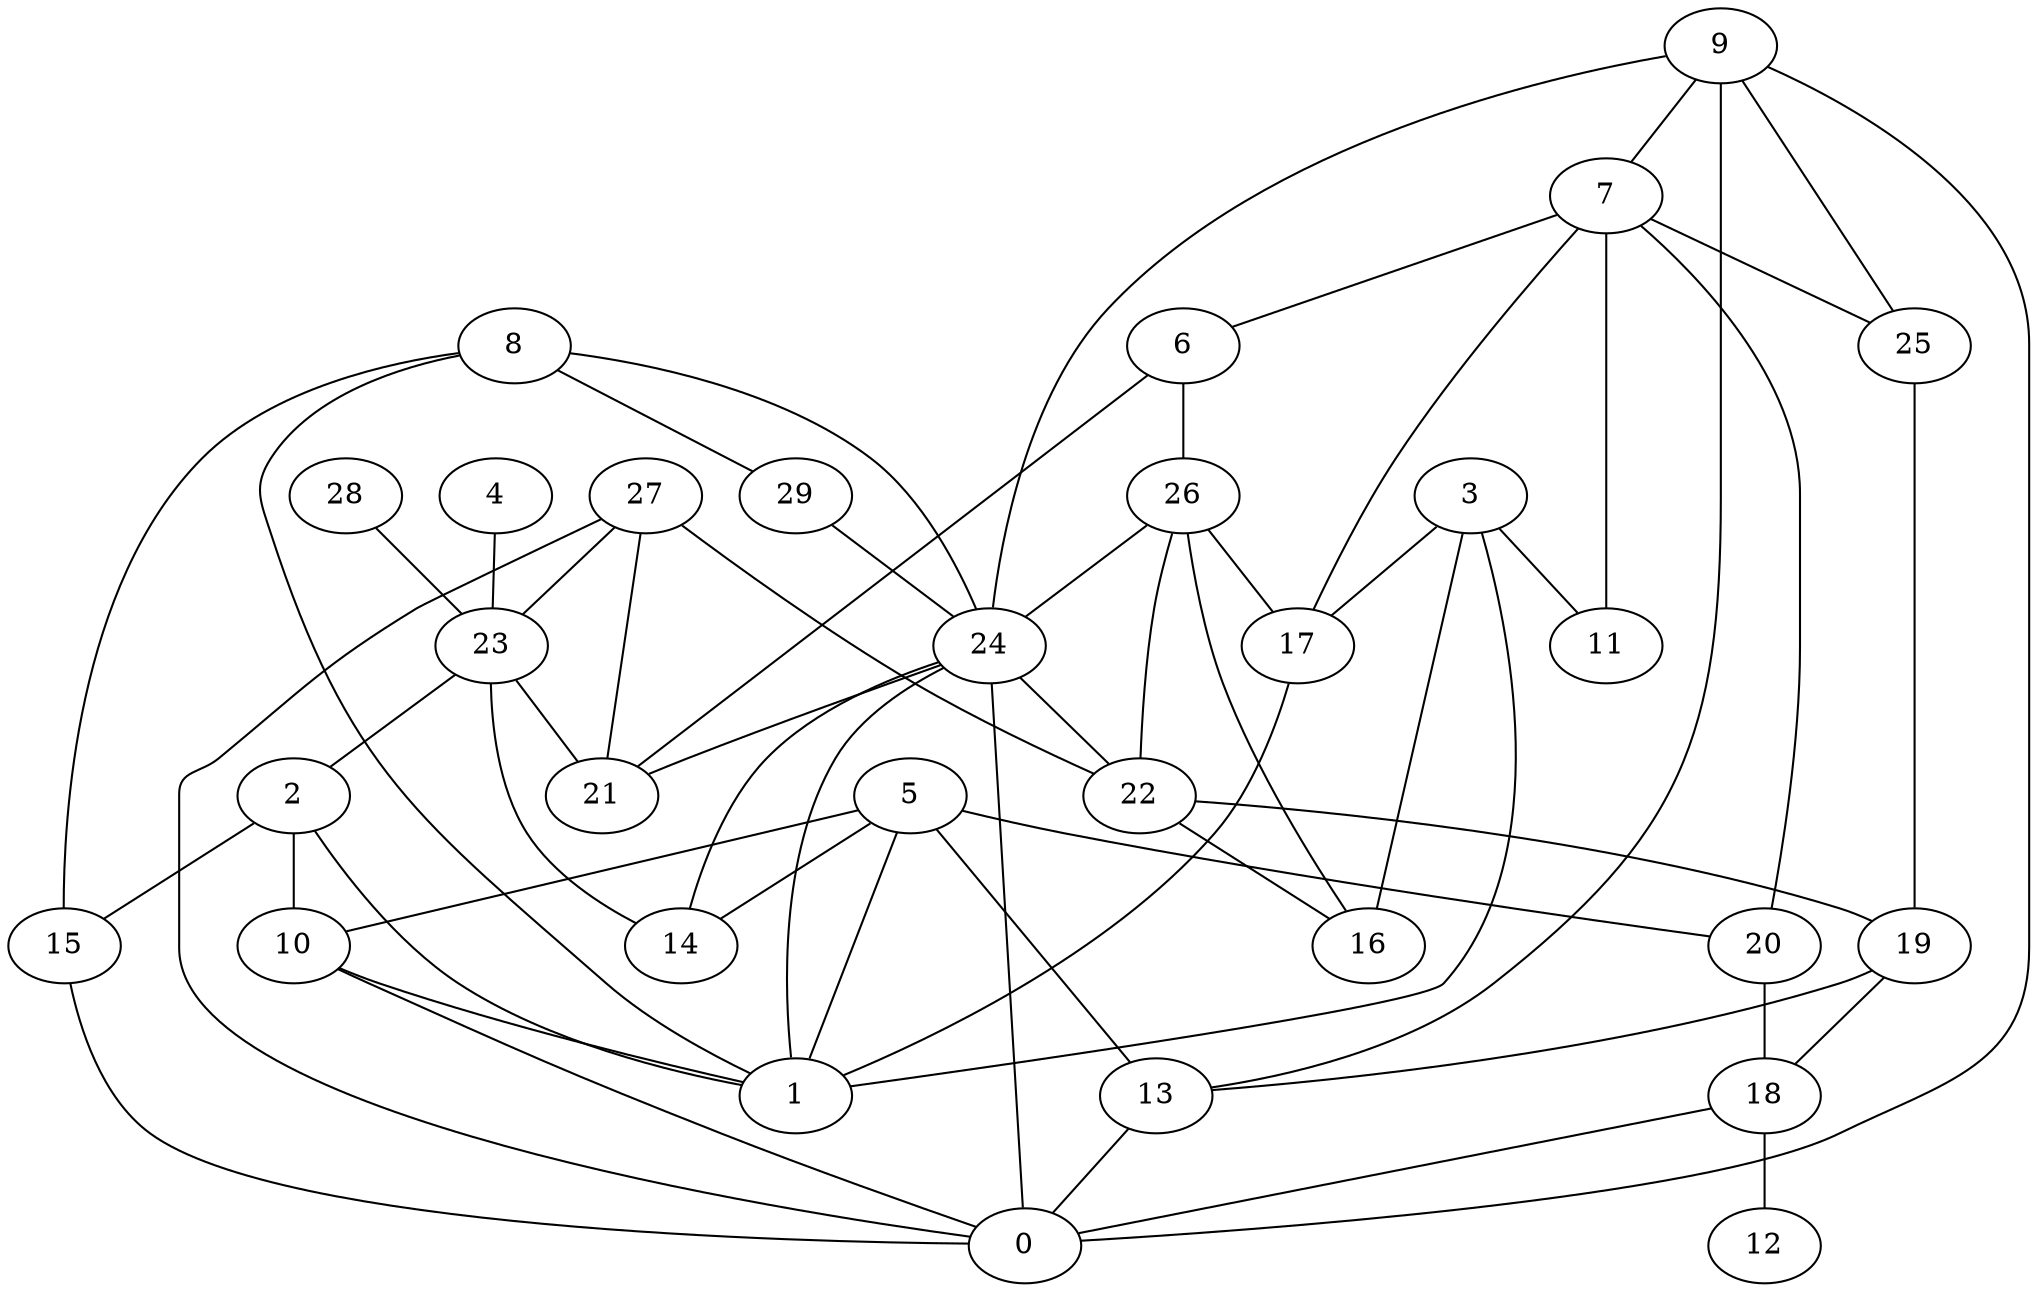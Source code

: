 digraph GG_graph {

subgraph G_graph {
edge [color = black]
"22" -> "16" [dir = none]
"22" -> "19" [dir = none]
"9" -> "13" [dir = none]
"9" -> "7" [dir = none]
"17" -> "1" [dir = none]
"28" -> "23" [dir = none]
"20" -> "18" [dir = none]
"5" -> "14" [dir = none]
"24" -> "14" [dir = none]
"24" -> "1" [dir = none]
"24" -> "22" [dir = none]
"23" -> "2" [dir = none]
"27" -> "0" [dir = none]
"27" -> "23" [dir = none]
"27" -> "22" [dir = none]
"7" -> "11" [dir = none]
"7" -> "25" [dir = none]
"7" -> "20" [dir = none]
"7" -> "6" [dir = none]
"7" -> "17" [dir = none]
"10" -> "0" [dir = none]
"18" -> "12" [dir = none]
"6" -> "21" [dir = none]
"6" -> "26" [dir = none]
"3" -> "1" [dir = none]
"29" -> "24" [dir = none]
"15" -> "0" [dir = none]
"4" -> "23" [dir = none]
"8" -> "29" [dir = none]
"23" -> "21" [dir = none]
"19" -> "13" [dir = none]
"26" -> "16" [dir = none]
"24" -> "21" [dir = none]
"26" -> "17" [dir = none]
"23" -> "14" [dir = none]
"27" -> "21" [dir = none]
"10" -> "1" [dir = none]
"9" -> "24" [dir = none]
"5" -> "10" [dir = none]
"24" -> "0" [dir = none]
"3" -> "11" [dir = none]
"2" -> "15" [dir = none]
"26" -> "22" [dir = none]
"26" -> "24" [dir = none]
"25" -> "19" [dir = none]
"8" -> "15" [dir = none]
"3" -> "17" [dir = none]
"2" -> "1" [dir = none]
"18" -> "0" [dir = none]
"8" -> "1" [dir = none]
"9" -> "0" [dir = none]
"8" -> "24" [dir = none]
"5" -> "1" [dir = none]
"5" -> "20" [dir = none]
"19" -> "18" [dir = none]
"5" -> "13" [dir = none]
"13" -> "0" [dir = none]
"3" -> "16" [dir = none]
"2" -> "10" [dir = none]
"9" -> "25" [dir = none]
}

}
